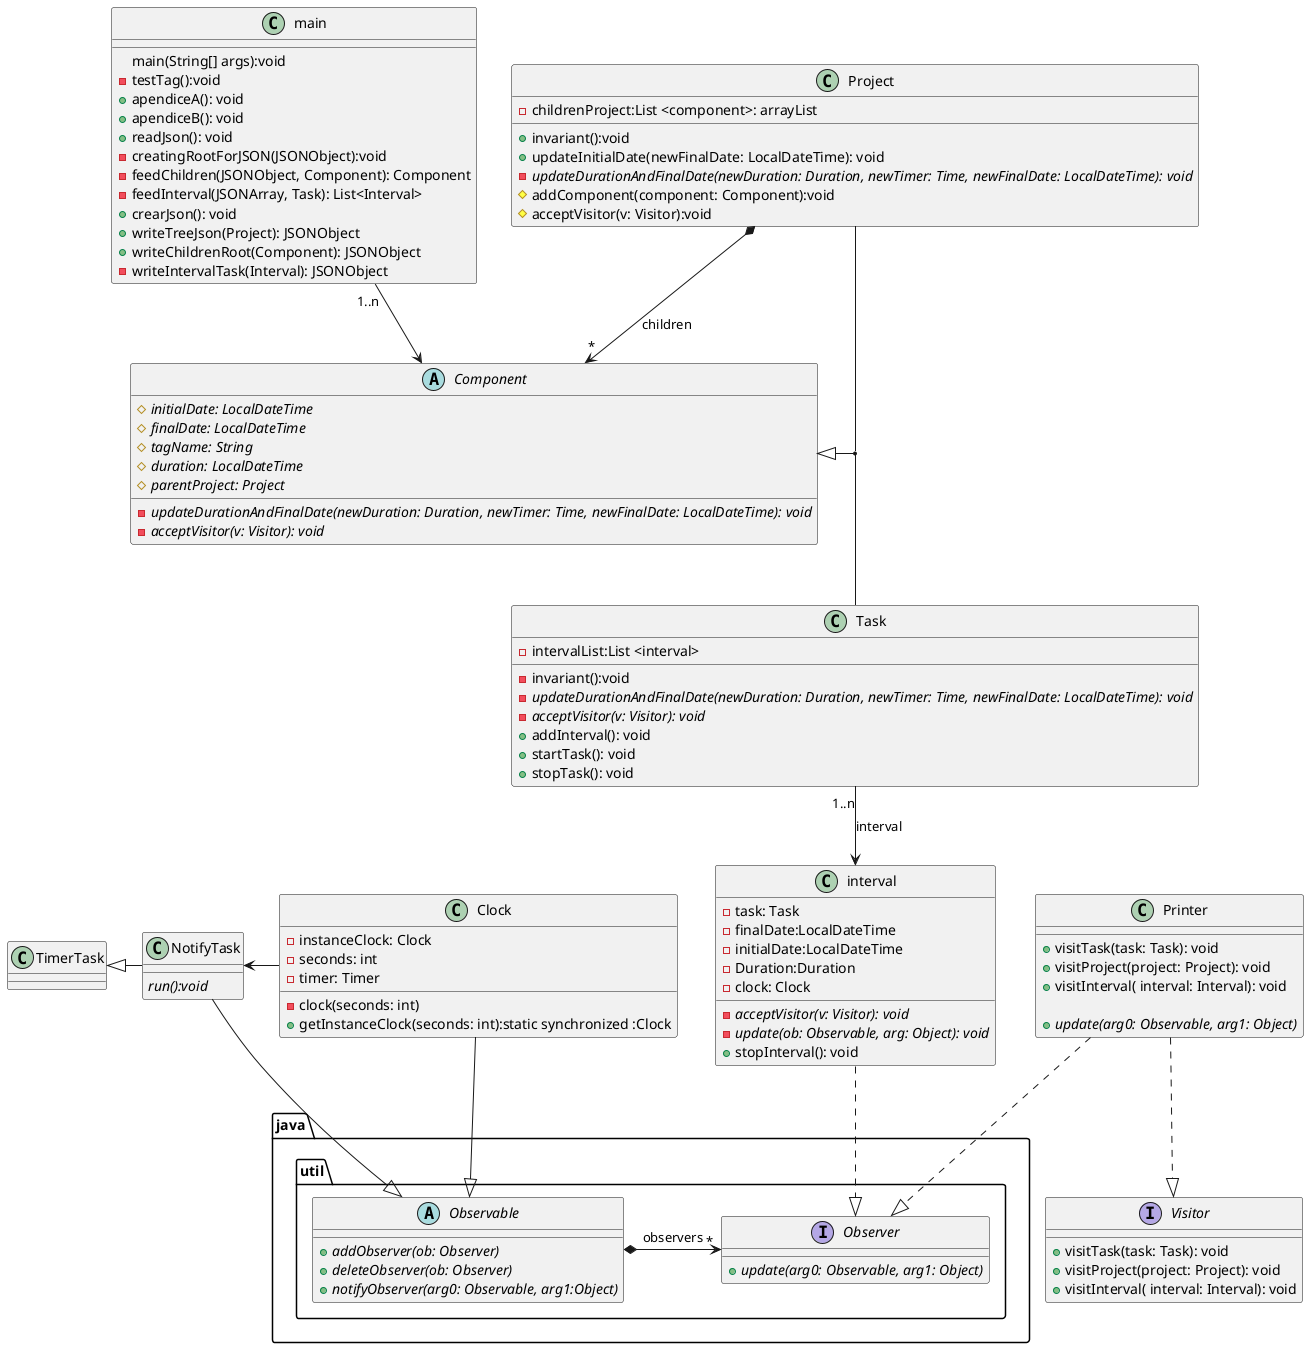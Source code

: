 @startuml
'https://plantuml.com/class-diagram



class main{
  main(String[] args):void
  -testTag():void
  +apendiceA(): void
  +apendiceB(): void
  +readJson(): void
  -creatingRootForJSON(JSONObject):void
  -feedChildren(JSONObject, Component): Component
  -feedInterval(JSONArray, Task): List<Interval>
  +crearJson(): void
  +writeTreeJson(Project): JSONObject
  +writeChildrenRoot(Component): JSONObject
  -writeIntervalTask(Interval): JSONObject
}
abstract Component{
    {abstract}#initialDate: LocalDateTime
    {abstract}#finalDate: LocalDateTime
    {abstract}#tagName: String
    {abstract}#duration: LocalDateTime
    {abstract}#parentProject: Project
    {abstract}-updateDurationAndFinalDate(newDuration: Duration, newTimer: Time, newFinalDate: LocalDateTime): void
    {abstract}-acceptVisitor(v: Visitor): void
}

Interface Visitor{
    +visitTask(task: Task): void
    +visitProject(project: Project): void
    +visitInterval( interval: Interval): void

}

class Project{
    -childrenProject:List <component>: arrayList
    +invariant():void
    +updateInitialDate(newFinalDate: LocalDateTime): void
    {abstract}-updateDurationAndFinalDate(newDuration: Duration, newTimer: Time, newFinalDate: LocalDateTime): void
    #addComponent(component: Component):void
    #acceptVisitor(v: Visitor):void
}

class Task {
    -intervalList:List <interval>
    -invariant():void
    {abstract}-updateDurationAndFinalDate(newDuration: Duration, newTimer: Time, newFinalDate: LocalDateTime): void
    {abstract}-acceptVisitor(v: Visitor): void
    +addInterval(): void
    +startTask(): void
    +stopTask(): void
}
class interval{
    -task: Task
    -finalDate:LocalDateTime
    -initialDate:LocalDateTime
    -Duration:Duration
    -clock: Clock

    {abstract}-acceptVisitor(v: Visitor): void
    {abstract}-update(ob: Observable, arg: Object): void
    +stopInterval(): void

}

package java.util{

    interface Observer {

        +{abstract}update(arg0: Observable, arg1: Object)

    }

    Abstract Observable
    {
       +{abstract}addObserver(ob: Observer)
       +{abstract}deleteObserver(ob: Observer)
       +{abstract}notifyObserver(arg0: Observable, arg1:Object)
    }



}

class Clock {
    -instanceClock: Clock
    -seconds: int
    -timer: Timer
    -clock(seconds: int)
    +getInstanceClock(seconds: int):static synchronized :Clock

}

class NotifyTask{
    {abstract}run():void
}

class Printer{
    +visitTask(task: Task): void
    +visitProject(project: Project): void
    +visitInterval( interval: Interval): void

    +{abstract}update(arg0: Observable, arg1: Object)
}

Clock-left->NotifyTask
NotifyTask--|>Observable
NotifyTask-left-|>TimerTask

Printer..|>Visitor
Printer..|>Observer

main"1..n"--> Component
Project *--> "*"Component:children

Component <|--down(Project,Task)

Clock--|> Observable
interval ..|> Observer
Observable*--left>"*"Observer:observers
Task "1..n"--> interval:interval


@enduml